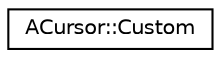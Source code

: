 digraph "Graphical Class Hierarchy"
{
 // LATEX_PDF_SIZE
  edge [fontname="Helvetica",fontsize="10",labelfontname="Helvetica",labelfontsize="10"];
  node [fontname="Helvetica",fontsize="10",shape=record];
  rankdir="LR";
  Node0 [label="ACursor::Custom",height=0.2,width=0.4,color="black", fillcolor="white", style="filled",URL="$structACursor_1_1Custom.html",tooltip=" "];
}

